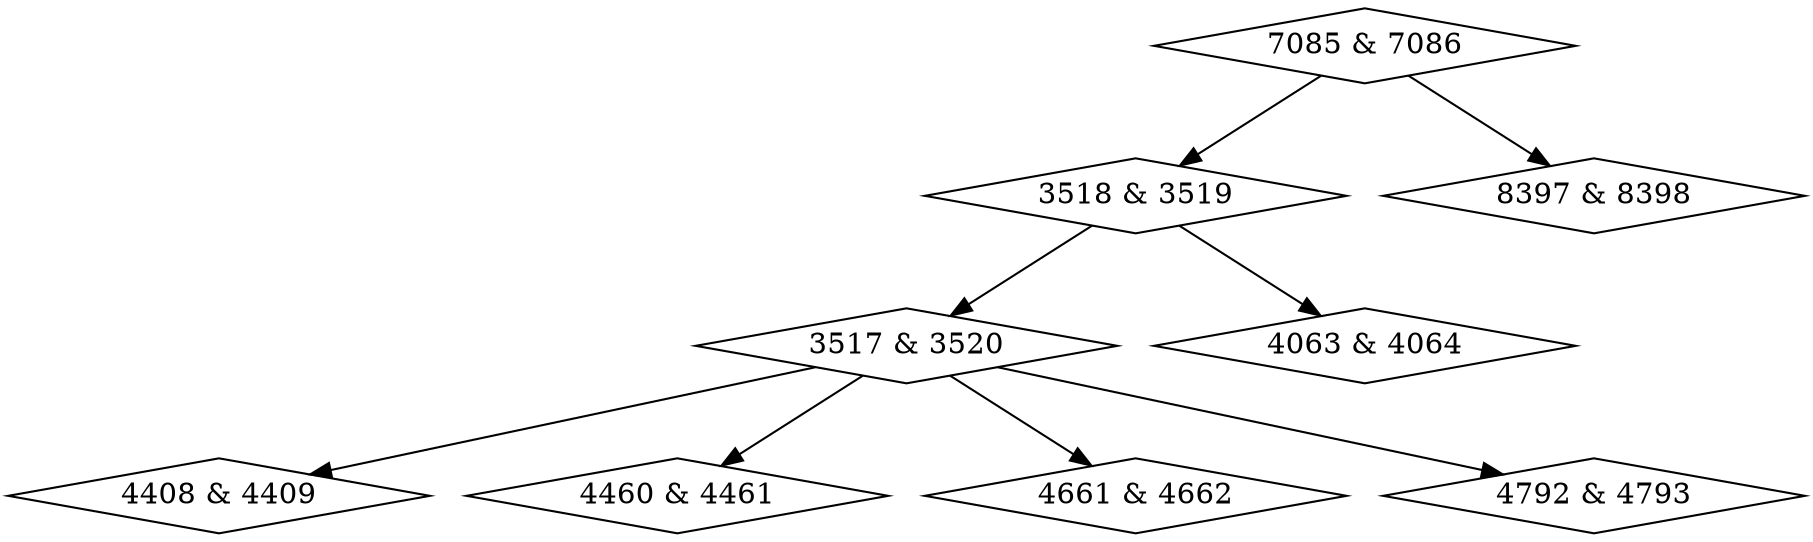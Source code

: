 digraph {
0 [label = "3517 & 3520", shape = diamond];
1 [label = "3518 & 3519", shape = diamond];
2 [label = "4063 & 4064", shape = diamond];
3 [label = "4408 & 4409", shape = diamond];
4 [label = "4460 & 4461", shape = diamond];
5 [label = "4661 & 4662", shape = diamond];
6 [label = "4792 & 4793", shape = diamond];
7 [label = "7085 & 7086", shape = diamond];
8 [label = "8397 & 8398", shape = diamond];
0->3;
0->4;
0->5;
0->6;
1->0;
1->2;
7->1;
7->8;
}
